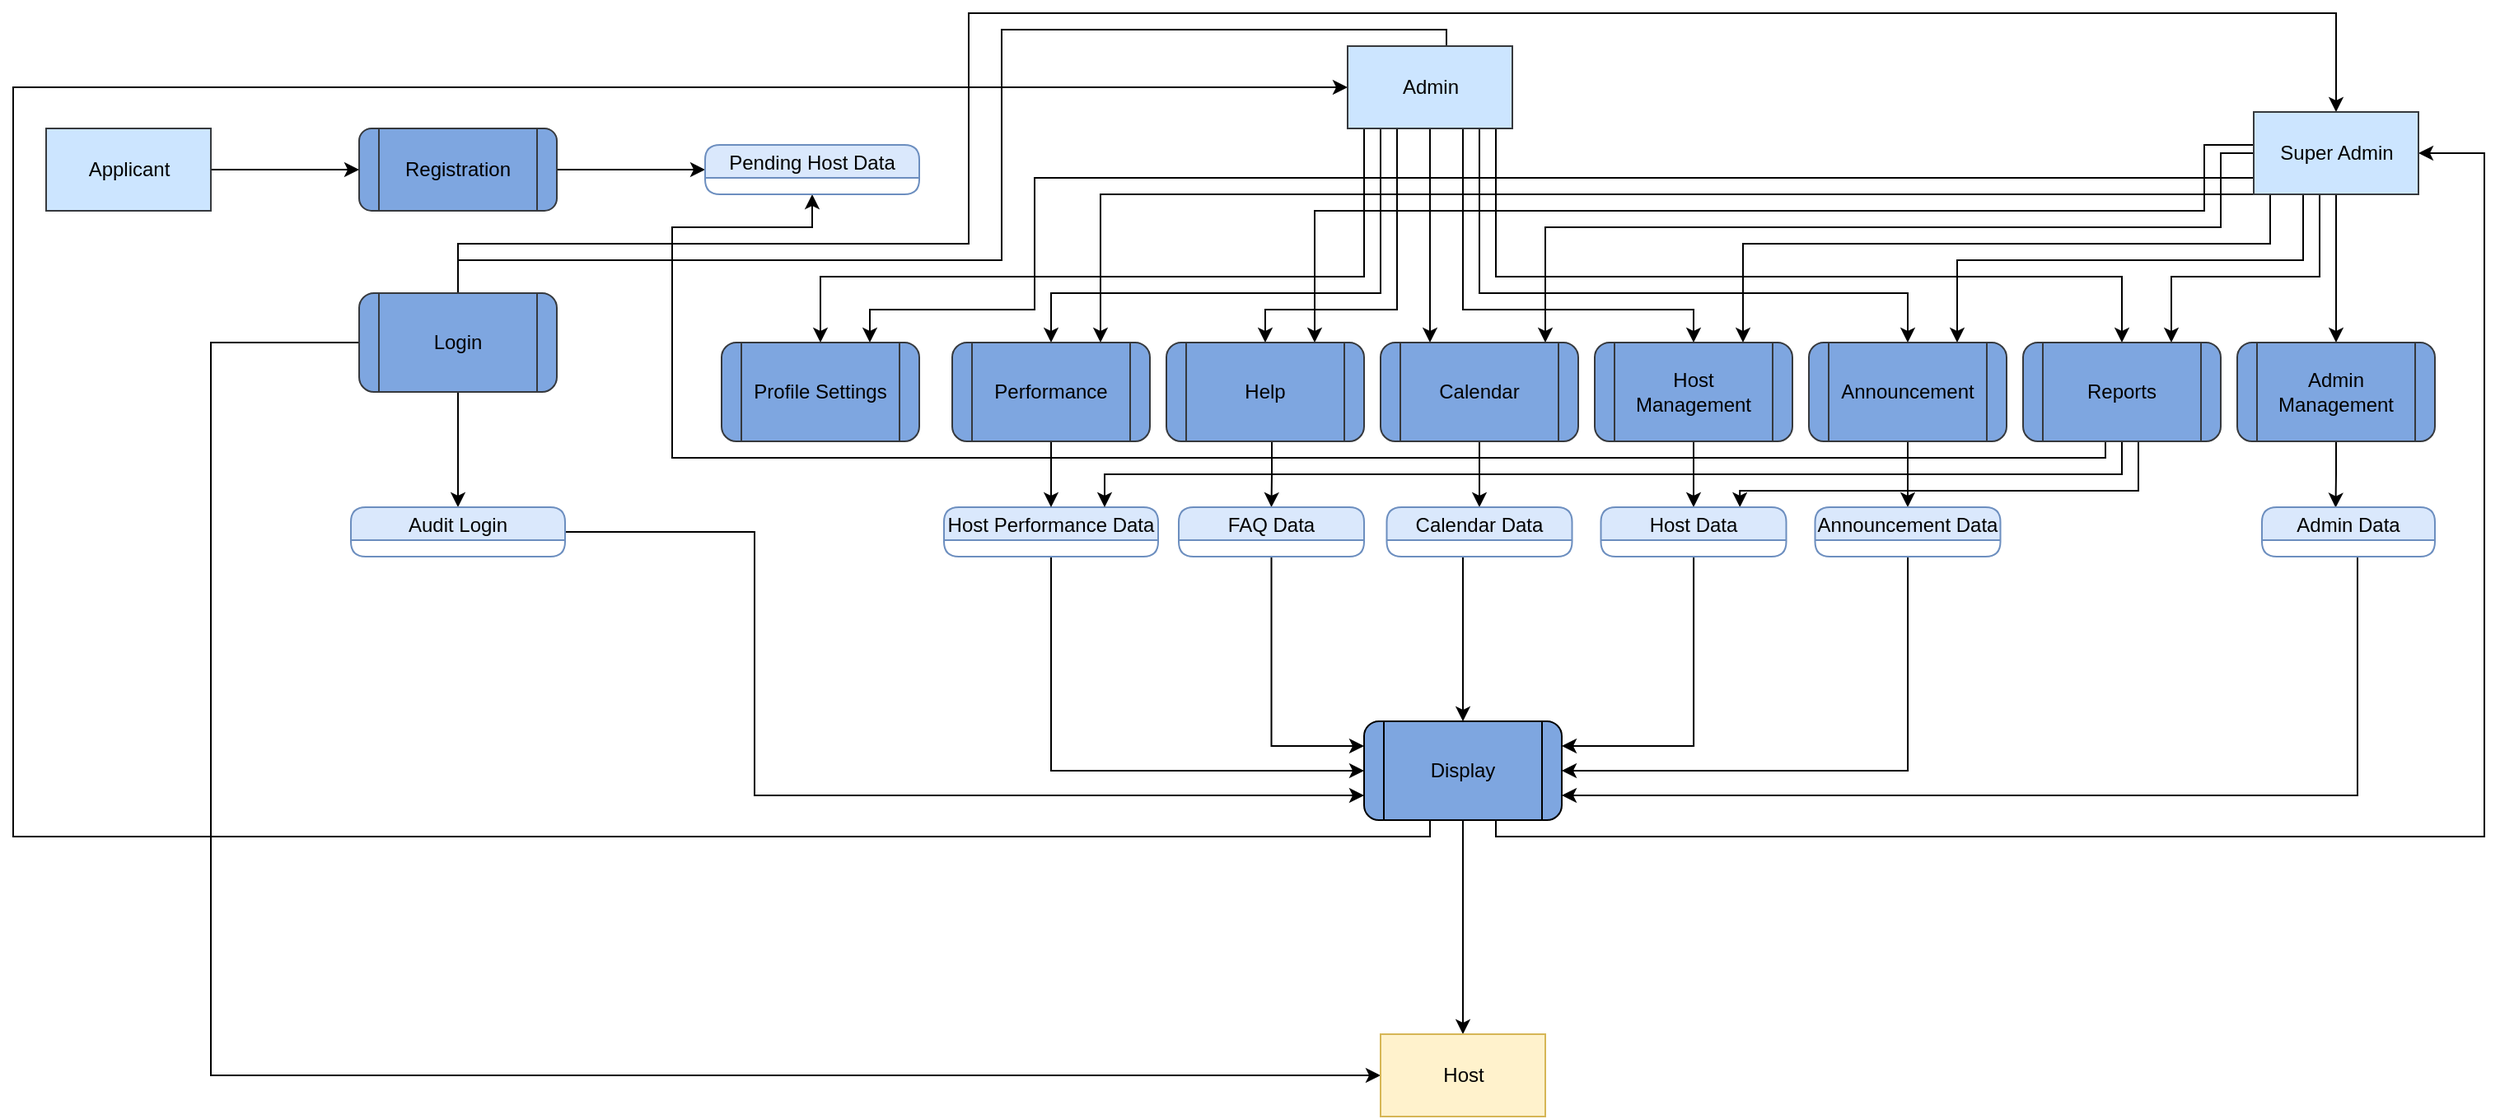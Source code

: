 <mxfile version="20.4.1" type="github">
  <diagram id="y0n-7LMCv3FKrw9qtX-e" name="Page-1">
    <mxGraphModel dx="442" dy="237" grid="1" gridSize="10" guides="1" tooltips="1" connect="1" arrows="1" fold="1" page="1" pageScale="1" pageWidth="1700" pageHeight="1100" math="0" shadow="0">
      <root>
        <mxCell id="0" />
        <mxCell id="1" parent="0" />
        <mxCell id="8VUWCOIowGorcXHwF0OQ-40" style="edgeStyle=orthogonalEdgeStyle;rounded=0;orthogonalLoop=1;jettySize=auto;html=1;entryX=0.5;entryY=0;entryDx=0;entryDy=0;" edge="1" parent="1" source="8VUWCOIowGorcXHwF0OQ-2" target="8VUWCOIowGorcXHwF0OQ-12">
          <mxGeometry relative="1" as="geometry" />
        </mxCell>
        <mxCell id="8VUWCOIowGorcXHwF0OQ-73" style="edgeStyle=orthogonalEdgeStyle;rounded=0;orthogonalLoop=1;jettySize=auto;html=1;entryX=1;entryY=0.5;entryDx=0;entryDy=0;" edge="1" parent="1" source="8VUWCOIowGorcXHwF0OQ-2" target="8VUWCOIowGorcXHwF0OQ-11">
          <mxGeometry relative="1" as="geometry">
            <Array as="points">
              <mxPoint x="920" y="510" />
              <mxPoint x="1520" y="510" />
              <mxPoint x="1520" y="95" />
            </Array>
          </mxGeometry>
        </mxCell>
        <mxCell id="8VUWCOIowGorcXHwF0OQ-75" style="edgeStyle=orthogonalEdgeStyle;rounded=0;orthogonalLoop=1;jettySize=auto;html=1;entryX=0;entryY=0.5;entryDx=0;entryDy=0;" edge="1" parent="1" source="8VUWCOIowGorcXHwF0OQ-2" target="8VUWCOIowGorcXHwF0OQ-10">
          <mxGeometry relative="1" as="geometry">
            <Array as="points">
              <mxPoint x="880" y="510" />
              <mxPoint x="20" y="510" />
              <mxPoint x="20" y="55" />
            </Array>
          </mxGeometry>
        </mxCell>
        <mxCell id="8VUWCOIowGorcXHwF0OQ-2" value="Display" style="shape=process;whiteSpace=wrap;html=1;backgroundOutline=1;rounded=1;fillColor=#7EA6E0;" vertex="1" parent="1">
          <mxGeometry x="840" y="440" width="120" height="60" as="geometry" />
        </mxCell>
        <mxCell id="8VUWCOIowGorcXHwF0OQ-33" style="edgeStyle=orthogonalEdgeStyle;rounded=0;orthogonalLoop=1;jettySize=auto;html=1;entryX=0;entryY=0.5;entryDx=0;entryDy=0;" edge="1" parent="1" source="8VUWCOIowGorcXHwF0OQ-3" target="8VUWCOIowGorcXHwF0OQ-32">
          <mxGeometry relative="1" as="geometry" />
        </mxCell>
        <mxCell id="8VUWCOIowGorcXHwF0OQ-3" value="Registration" style="shape=process;whiteSpace=wrap;html=1;backgroundOutline=1;rounded=1;fillColor=#7EA6E0;strokeColor=#36393d;" vertex="1" parent="1">
          <mxGeometry x="230" y="80" width="120" height="50" as="geometry" />
        </mxCell>
        <mxCell id="8VUWCOIowGorcXHwF0OQ-16" style="edgeStyle=orthogonalEdgeStyle;rounded=0;orthogonalLoop=1;jettySize=auto;html=1;" edge="1" parent="1" source="8VUWCOIowGorcXHwF0OQ-4" target="8VUWCOIowGorcXHwF0OQ-12">
          <mxGeometry relative="1" as="geometry">
            <Array as="points">
              <mxPoint x="140" y="210" />
              <mxPoint x="140" y="655" />
            </Array>
          </mxGeometry>
        </mxCell>
        <mxCell id="8VUWCOIowGorcXHwF0OQ-18" style="edgeStyle=orthogonalEdgeStyle;rounded=0;orthogonalLoop=1;jettySize=auto;html=1;entryX=0.5;entryY=0;entryDx=0;entryDy=0;" edge="1" parent="1" source="8VUWCOIowGorcXHwF0OQ-4" target="8VUWCOIowGorcXHwF0OQ-13">
          <mxGeometry relative="1" as="geometry" />
        </mxCell>
        <mxCell id="8VUWCOIowGorcXHwF0OQ-19" style="edgeStyle=orthogonalEdgeStyle;rounded=0;orthogonalLoop=1;jettySize=auto;html=1;entryX=0.5;entryY=0;entryDx=0;entryDy=0;" edge="1" parent="1" source="8VUWCOIowGorcXHwF0OQ-4" target="8VUWCOIowGorcXHwF0OQ-10">
          <mxGeometry relative="1" as="geometry">
            <Array as="points">
              <mxPoint x="290" y="160" />
              <mxPoint x="620" y="160" />
              <mxPoint x="620" y="20" />
              <mxPoint x="890" y="20" />
              <mxPoint x="890" y="60" />
            </Array>
          </mxGeometry>
        </mxCell>
        <mxCell id="8VUWCOIowGorcXHwF0OQ-21" style="edgeStyle=orthogonalEdgeStyle;rounded=0;orthogonalLoop=1;jettySize=auto;html=1;entryX=0.5;entryY=0;entryDx=0;entryDy=0;" edge="1" parent="1" source="8VUWCOIowGorcXHwF0OQ-4" target="8VUWCOIowGorcXHwF0OQ-11">
          <mxGeometry relative="1" as="geometry">
            <Array as="points">
              <mxPoint x="290" y="150" />
              <mxPoint x="600" y="150" />
              <mxPoint x="600" y="10" />
              <mxPoint x="1430" y="10" />
            </Array>
          </mxGeometry>
        </mxCell>
        <mxCell id="8VUWCOIowGorcXHwF0OQ-4" value="Login " style="shape=process;whiteSpace=wrap;html=1;backgroundOutline=1;rounded=1;fillColor=#7EA6E0;strokeColor=#36393d;" vertex="1" parent="1">
          <mxGeometry x="230" y="180" width="120" height="60" as="geometry" />
        </mxCell>
        <mxCell id="8VUWCOIowGorcXHwF0OQ-51" style="edgeStyle=orthogonalEdgeStyle;rounded=0;orthogonalLoop=1;jettySize=auto;html=1;entryX=0;entryY=0.5;entryDx=0;entryDy=0;" edge="1" parent="1" source="8VUWCOIowGorcXHwF0OQ-5" target="8VUWCOIowGorcXHwF0OQ-2">
          <mxGeometry relative="1" as="geometry">
            <Array as="points">
              <mxPoint x="650" y="470" />
            </Array>
          </mxGeometry>
        </mxCell>
        <mxCell id="8VUWCOIowGorcXHwF0OQ-5" value="Host Performance Data" style="swimlane;fontStyle=0;childLayout=stackLayout;horizontal=1;startSize=20;fillColor=#dae8fc;horizontalStack=0;resizeParent=1;resizeParentMax=0;resizeLast=0;collapsible=0;marginBottom=0;swimlaneFillColor=#ffffff;rounded=1;strokeColor=#6c8ebf;" vertex="1" parent="1">
          <mxGeometry x="585" y="310" width="130" height="30" as="geometry" />
        </mxCell>
        <mxCell id="8VUWCOIowGorcXHwF0OQ-8" style="edgeStyle=orthogonalEdgeStyle;rounded=0;orthogonalLoop=1;jettySize=auto;html=1;entryX=0;entryY=0.5;entryDx=0;entryDy=0;" edge="1" parent="1" source="8VUWCOIowGorcXHwF0OQ-7" target="8VUWCOIowGorcXHwF0OQ-3">
          <mxGeometry relative="1" as="geometry" />
        </mxCell>
        <mxCell id="8VUWCOIowGorcXHwF0OQ-7" value="Applicant" style="html=1;dashed=0;whitespace=wrap;rounded=0;fillColor=#cce5ff;strokeColor=#36393d;" vertex="1" parent="1">
          <mxGeometry x="40" y="80" width="100" height="50" as="geometry" />
        </mxCell>
        <mxCell id="8VUWCOIowGorcXHwF0OQ-41" style="edgeStyle=orthogonalEdgeStyle;rounded=0;orthogonalLoop=1;jettySize=auto;html=1;" edge="1" parent="1" source="8VUWCOIowGorcXHwF0OQ-10" target="8VUWCOIowGorcXHwF0OQ-22">
          <mxGeometry relative="1" as="geometry">
            <Array as="points">
              <mxPoint x="840" y="170" />
              <mxPoint x="510" y="170" />
            </Array>
          </mxGeometry>
        </mxCell>
        <mxCell id="8VUWCOIowGorcXHwF0OQ-42" style="edgeStyle=orthogonalEdgeStyle;rounded=0;orthogonalLoop=1;jettySize=auto;html=1;" edge="1" parent="1" source="8VUWCOIowGorcXHwF0OQ-10" target="8VUWCOIowGorcXHwF0OQ-23">
          <mxGeometry relative="1" as="geometry">
            <Array as="points">
              <mxPoint x="850" y="180" />
              <mxPoint x="650" y="180" />
            </Array>
          </mxGeometry>
        </mxCell>
        <mxCell id="8VUWCOIowGorcXHwF0OQ-43" style="edgeStyle=orthogonalEdgeStyle;rounded=0;orthogonalLoop=1;jettySize=auto;html=1;" edge="1" parent="1" source="8VUWCOIowGorcXHwF0OQ-10" target="8VUWCOIowGorcXHwF0OQ-24">
          <mxGeometry relative="1" as="geometry">
            <Array as="points">
              <mxPoint x="860" y="190" />
              <mxPoint x="780" y="190" />
            </Array>
          </mxGeometry>
        </mxCell>
        <mxCell id="8VUWCOIowGorcXHwF0OQ-44" style="edgeStyle=orthogonalEdgeStyle;rounded=0;orthogonalLoop=1;jettySize=auto;html=1;entryX=0.25;entryY=0;entryDx=0;entryDy=0;" edge="1" parent="1" source="8VUWCOIowGorcXHwF0OQ-10" target="8VUWCOIowGorcXHwF0OQ-25">
          <mxGeometry relative="1" as="geometry">
            <Array as="points" />
          </mxGeometry>
        </mxCell>
        <mxCell id="8VUWCOIowGorcXHwF0OQ-45" style="edgeStyle=orthogonalEdgeStyle;rounded=0;orthogonalLoop=1;jettySize=auto;html=1;entryX=0.5;entryY=0;entryDx=0;entryDy=0;" edge="1" parent="1" source="8VUWCOIowGorcXHwF0OQ-10" target="8VUWCOIowGorcXHwF0OQ-26">
          <mxGeometry relative="1" as="geometry">
            <Array as="points">
              <mxPoint x="900" y="190" />
              <mxPoint x="1040" y="190" />
            </Array>
          </mxGeometry>
        </mxCell>
        <mxCell id="8VUWCOIowGorcXHwF0OQ-46" style="edgeStyle=orthogonalEdgeStyle;rounded=0;orthogonalLoop=1;jettySize=auto;html=1;" edge="1" parent="1" source="8VUWCOIowGorcXHwF0OQ-10" target="8VUWCOIowGorcXHwF0OQ-27">
          <mxGeometry relative="1" as="geometry">
            <Array as="points">
              <mxPoint x="910" y="180" />
              <mxPoint x="1170" y="180" />
            </Array>
          </mxGeometry>
        </mxCell>
        <mxCell id="8VUWCOIowGorcXHwF0OQ-47" style="edgeStyle=orthogonalEdgeStyle;rounded=0;orthogonalLoop=1;jettySize=auto;html=1;" edge="1" parent="1" source="8VUWCOIowGorcXHwF0OQ-10" target="8VUWCOIowGorcXHwF0OQ-28">
          <mxGeometry relative="1" as="geometry">
            <Array as="points">
              <mxPoint x="920" y="170" />
              <mxPoint x="1300" y="170" />
            </Array>
          </mxGeometry>
        </mxCell>
        <mxCell id="8VUWCOIowGorcXHwF0OQ-10" value="Admin" style="html=1;dashed=0;whitespace=wrap;rounded=0;fillColor=#cce5ff;strokeColor=#36393d;" vertex="1" parent="1">
          <mxGeometry x="830" y="30" width="100" height="50" as="geometry" />
        </mxCell>
        <mxCell id="8VUWCOIowGorcXHwF0OQ-49" style="edgeStyle=orthogonalEdgeStyle;rounded=0;orthogonalLoop=1;jettySize=auto;html=1;entryX=0.5;entryY=0;entryDx=0;entryDy=0;" edge="1" parent="1" source="8VUWCOIowGorcXHwF0OQ-11" target="8VUWCOIowGorcXHwF0OQ-31">
          <mxGeometry relative="1" as="geometry">
            <mxPoint x="1430" y="200" as="targetPoint" />
          </mxGeometry>
        </mxCell>
        <mxCell id="8VUWCOIowGorcXHwF0OQ-50" style="edgeStyle=orthogonalEdgeStyle;rounded=0;orthogonalLoop=1;jettySize=auto;html=1;entryX=0.75;entryY=0;entryDx=0;entryDy=0;" edge="1" parent="1" source="8VUWCOIowGorcXHwF0OQ-11" target="8VUWCOIowGorcXHwF0OQ-28">
          <mxGeometry relative="1" as="geometry">
            <Array as="points">
              <mxPoint x="1420" y="170" />
              <mxPoint x="1330" y="170" />
            </Array>
          </mxGeometry>
        </mxCell>
        <mxCell id="8VUWCOIowGorcXHwF0OQ-63" style="edgeStyle=orthogonalEdgeStyle;rounded=0;orthogonalLoop=1;jettySize=auto;html=1;entryX=0.75;entryY=0;entryDx=0;entryDy=0;" edge="1" parent="1" source="8VUWCOIowGorcXHwF0OQ-11" target="8VUWCOIowGorcXHwF0OQ-27">
          <mxGeometry relative="1" as="geometry">
            <Array as="points">
              <mxPoint x="1410" y="160" />
              <mxPoint x="1200" y="160" />
            </Array>
          </mxGeometry>
        </mxCell>
        <mxCell id="8VUWCOIowGorcXHwF0OQ-64" style="edgeStyle=orthogonalEdgeStyle;rounded=0;orthogonalLoop=1;jettySize=auto;html=1;entryX=0.75;entryY=0;entryDx=0;entryDy=0;" edge="1" parent="1" source="8VUWCOIowGorcXHwF0OQ-11" target="8VUWCOIowGorcXHwF0OQ-26">
          <mxGeometry relative="1" as="geometry">
            <Array as="points">
              <mxPoint x="1390" y="150" />
              <mxPoint x="1070" y="150" />
            </Array>
          </mxGeometry>
        </mxCell>
        <mxCell id="8VUWCOIowGorcXHwF0OQ-66" style="edgeStyle=orthogonalEdgeStyle;rounded=0;orthogonalLoop=1;jettySize=auto;html=1;" edge="1" parent="1" source="8VUWCOIowGorcXHwF0OQ-11" target="8VUWCOIowGorcXHwF0OQ-25">
          <mxGeometry relative="1" as="geometry">
            <Array as="points">
              <mxPoint x="1360" y="95" />
              <mxPoint x="1360" y="140" />
              <mxPoint x="950" y="140" />
            </Array>
          </mxGeometry>
        </mxCell>
        <mxCell id="8VUWCOIowGorcXHwF0OQ-67" style="edgeStyle=orthogonalEdgeStyle;rounded=0;orthogonalLoop=1;jettySize=auto;html=1;entryX=0.75;entryY=0;entryDx=0;entryDy=0;" edge="1" parent="1" source="8VUWCOIowGorcXHwF0OQ-11" target="8VUWCOIowGorcXHwF0OQ-24">
          <mxGeometry relative="1" as="geometry">
            <Array as="points">
              <mxPoint x="1350" y="90" />
              <mxPoint x="1350" y="130" />
              <mxPoint x="810" y="130" />
            </Array>
          </mxGeometry>
        </mxCell>
        <mxCell id="8VUWCOIowGorcXHwF0OQ-68" style="edgeStyle=orthogonalEdgeStyle;rounded=0;orthogonalLoop=1;jettySize=auto;html=1;entryX=0.75;entryY=0;entryDx=0;entryDy=0;" edge="1" parent="1" source="8VUWCOIowGorcXHwF0OQ-11" target="8VUWCOIowGorcXHwF0OQ-23">
          <mxGeometry relative="1" as="geometry">
            <mxPoint x="830.0" y="190" as="targetPoint" />
            <Array as="points">
              <mxPoint x="680" y="120" />
            </Array>
          </mxGeometry>
        </mxCell>
        <mxCell id="8VUWCOIowGorcXHwF0OQ-69" style="edgeStyle=orthogonalEdgeStyle;rounded=0;orthogonalLoop=1;jettySize=auto;html=1;entryX=0.75;entryY=0;entryDx=0;entryDy=0;" edge="1" parent="1" source="8VUWCOIowGorcXHwF0OQ-11" target="8VUWCOIowGorcXHwF0OQ-22">
          <mxGeometry relative="1" as="geometry">
            <Array as="points">
              <mxPoint x="640" y="110" />
              <mxPoint x="640" y="190" />
              <mxPoint x="540" y="190" />
            </Array>
          </mxGeometry>
        </mxCell>
        <mxCell id="8VUWCOIowGorcXHwF0OQ-11" value="Super Admin" style="html=1;dashed=0;whitespace=wrap;rounded=0;fillColor=#cce5ff;strokeColor=#36393d;" vertex="1" parent="1">
          <mxGeometry x="1380" y="70" width="100" height="50" as="geometry" />
        </mxCell>
        <mxCell id="8VUWCOIowGorcXHwF0OQ-12" value="Host" style="html=1;dashed=0;whitespace=wrap;rounded=0;fillColor=#fff2cc;strokeColor=#d6b656;" vertex="1" parent="1">
          <mxGeometry x="850" y="630" width="100" height="50" as="geometry" />
        </mxCell>
        <mxCell id="8VUWCOIowGorcXHwF0OQ-76" style="edgeStyle=orthogonalEdgeStyle;rounded=0;orthogonalLoop=1;jettySize=auto;html=1;entryX=0;entryY=0.75;entryDx=0;entryDy=0;" edge="1" parent="1" source="8VUWCOIowGorcXHwF0OQ-13" target="8VUWCOIowGorcXHwF0OQ-2">
          <mxGeometry relative="1" as="geometry">
            <Array as="points">
              <mxPoint x="470" y="325" />
              <mxPoint x="470" y="485" />
            </Array>
          </mxGeometry>
        </mxCell>
        <mxCell id="8VUWCOIowGorcXHwF0OQ-13" value="Audit Login" style="swimlane;fontStyle=0;childLayout=stackLayout;horizontal=1;startSize=20;fillColor=#dae8fc;horizontalStack=0;resizeParent=1;resizeParentMax=0;resizeLast=0;collapsible=0;marginBottom=0;swimlaneFillColor=#ffffff;rounded=1;strokeColor=#6c8ebf;" vertex="1" parent="1">
          <mxGeometry x="225" y="310" width="130" height="30" as="geometry" />
        </mxCell>
        <mxCell id="8VUWCOIowGorcXHwF0OQ-22" value="Profile Settings" style="shape=process;whiteSpace=wrap;html=1;backgroundOutline=1;rounded=1;fillColor=#7EA6E0;strokeColor=#36393d;" vertex="1" parent="1">
          <mxGeometry x="450" y="210" width="120" height="60" as="geometry" />
        </mxCell>
        <mxCell id="8VUWCOIowGorcXHwF0OQ-56" style="edgeStyle=orthogonalEdgeStyle;rounded=0;orthogonalLoop=1;jettySize=auto;html=1;entryX=0.5;entryY=0;entryDx=0;entryDy=0;" edge="1" parent="1" source="8VUWCOIowGorcXHwF0OQ-23" target="8VUWCOIowGorcXHwF0OQ-5">
          <mxGeometry relative="1" as="geometry" />
        </mxCell>
        <mxCell id="8VUWCOIowGorcXHwF0OQ-23" value="Performance" style="shape=process;whiteSpace=wrap;html=1;backgroundOutline=1;rounded=1;fillColor=#7EA6E0;strokeColor=#36393d;" vertex="1" parent="1">
          <mxGeometry x="590" y="210" width="120" height="60" as="geometry" />
        </mxCell>
        <mxCell id="8VUWCOIowGorcXHwF0OQ-57" style="edgeStyle=orthogonalEdgeStyle;rounded=0;orthogonalLoop=1;jettySize=auto;html=1;entryX=0.5;entryY=0;entryDx=0;entryDy=0;" edge="1" parent="1" source="8VUWCOIowGorcXHwF0OQ-24" target="8VUWCOIowGorcXHwF0OQ-38">
          <mxGeometry relative="1" as="geometry">
            <Array as="points">
              <mxPoint x="784" y="290" />
              <mxPoint x="784" y="290" />
            </Array>
          </mxGeometry>
        </mxCell>
        <mxCell id="8VUWCOIowGorcXHwF0OQ-24" value="Help" style="shape=process;whiteSpace=wrap;html=1;backgroundOutline=1;rounded=1;fillColor=#7EA6E0;strokeColor=#36393d;" vertex="1" parent="1">
          <mxGeometry x="720" y="210" width="120" height="60" as="geometry" />
        </mxCell>
        <mxCell id="8VUWCOIowGorcXHwF0OQ-58" style="edgeStyle=orthogonalEdgeStyle;rounded=0;orthogonalLoop=1;jettySize=auto;html=1;entryX=0.5;entryY=0;entryDx=0;entryDy=0;" edge="1" parent="1" source="8VUWCOIowGorcXHwF0OQ-25" target="8VUWCOIowGorcXHwF0OQ-39">
          <mxGeometry relative="1" as="geometry" />
        </mxCell>
        <mxCell id="8VUWCOIowGorcXHwF0OQ-25" value="Calendar" style="shape=process;whiteSpace=wrap;html=1;backgroundOutline=1;rounded=1;fillColor=#7EA6E0;strokeColor=#36393d;" vertex="1" parent="1">
          <mxGeometry x="850" y="210" width="120" height="60" as="geometry" />
        </mxCell>
        <mxCell id="8VUWCOIowGorcXHwF0OQ-59" style="edgeStyle=orthogonalEdgeStyle;rounded=0;orthogonalLoop=1;jettySize=auto;html=1;entryX=0.5;entryY=0;entryDx=0;entryDy=0;" edge="1" parent="1" source="8VUWCOIowGorcXHwF0OQ-26" target="8VUWCOIowGorcXHwF0OQ-37">
          <mxGeometry relative="1" as="geometry" />
        </mxCell>
        <mxCell id="8VUWCOIowGorcXHwF0OQ-26" value="Host Management" style="shape=process;whiteSpace=wrap;html=1;backgroundOutline=1;rounded=1;fillColor=#7EA6E0;strokeColor=#36393d;" vertex="1" parent="1">
          <mxGeometry x="980" y="210" width="120" height="60" as="geometry" />
        </mxCell>
        <mxCell id="8VUWCOIowGorcXHwF0OQ-60" style="edgeStyle=orthogonalEdgeStyle;rounded=0;orthogonalLoop=1;jettySize=auto;html=1;entryX=0.5;entryY=0;entryDx=0;entryDy=0;" edge="1" parent="1" source="8VUWCOIowGorcXHwF0OQ-27" target="8VUWCOIowGorcXHwF0OQ-36">
          <mxGeometry relative="1" as="geometry" />
        </mxCell>
        <mxCell id="8VUWCOIowGorcXHwF0OQ-27" value="Announcement" style="shape=process;whiteSpace=wrap;html=1;backgroundOutline=1;rounded=1;fillColor=#7EA6E0;strokeColor=#36393d;" vertex="1" parent="1">
          <mxGeometry x="1110" y="210" width="120" height="60" as="geometry" />
        </mxCell>
        <mxCell id="8VUWCOIowGorcXHwF0OQ-71" style="edgeStyle=orthogonalEdgeStyle;rounded=0;orthogonalLoop=1;jettySize=auto;html=1;entryX=0.75;entryY=0;entryDx=0;entryDy=0;" edge="1" parent="1" source="8VUWCOIowGorcXHwF0OQ-28" target="8VUWCOIowGorcXHwF0OQ-5">
          <mxGeometry relative="1" as="geometry">
            <Array as="points">
              <mxPoint x="1300" y="290" />
              <mxPoint x="682" y="290" />
            </Array>
          </mxGeometry>
        </mxCell>
        <mxCell id="8VUWCOIowGorcXHwF0OQ-72" style="edgeStyle=orthogonalEdgeStyle;rounded=0;orthogonalLoop=1;jettySize=auto;html=1;entryX=0.75;entryY=0;entryDx=0;entryDy=0;" edge="1" parent="1" source="8VUWCOIowGorcXHwF0OQ-28" target="8VUWCOIowGorcXHwF0OQ-37">
          <mxGeometry relative="1" as="geometry">
            <Array as="points">
              <mxPoint x="1310" y="300" />
              <mxPoint x="1068" y="300" />
            </Array>
          </mxGeometry>
        </mxCell>
        <mxCell id="8VUWCOIowGorcXHwF0OQ-77" style="edgeStyle=orthogonalEdgeStyle;rounded=0;orthogonalLoop=1;jettySize=auto;html=1;entryX=0.5;entryY=1;entryDx=0;entryDy=0;" edge="1" parent="1" source="8VUWCOIowGorcXHwF0OQ-28" target="8VUWCOIowGorcXHwF0OQ-32">
          <mxGeometry relative="1" as="geometry">
            <Array as="points">
              <mxPoint x="1290" y="280" />
              <mxPoint x="420" y="280" />
              <mxPoint x="420" y="140" />
              <mxPoint x="505" y="140" />
            </Array>
          </mxGeometry>
        </mxCell>
        <mxCell id="8VUWCOIowGorcXHwF0OQ-28" value="Reports" style="shape=process;whiteSpace=wrap;html=1;backgroundOutline=1;rounded=1;fillColor=#7EA6E0;strokeColor=#36393d;" vertex="1" parent="1">
          <mxGeometry x="1240" y="210" width="120" height="60" as="geometry" />
        </mxCell>
        <mxCell id="8VUWCOIowGorcXHwF0OQ-78" style="edgeStyle=orthogonalEdgeStyle;rounded=0;orthogonalLoop=1;jettySize=auto;html=1;entryX=0.426;entryY=0.009;entryDx=0;entryDy=0;entryPerimeter=0;" edge="1" parent="1" source="8VUWCOIowGorcXHwF0OQ-31" target="8VUWCOIowGorcXHwF0OQ-35">
          <mxGeometry relative="1" as="geometry" />
        </mxCell>
        <mxCell id="8VUWCOIowGorcXHwF0OQ-31" value="Admin Management" style="shape=process;whiteSpace=wrap;html=1;backgroundOutline=1;rounded=1;fillColor=#7EA6E0;strokeColor=#36393d;" vertex="1" parent="1">
          <mxGeometry x="1370" y="210" width="120" height="60" as="geometry" />
        </mxCell>
        <mxCell id="8VUWCOIowGorcXHwF0OQ-32" value="Pending Host Data" style="swimlane;fontStyle=0;childLayout=stackLayout;horizontal=1;startSize=20;fillColor=#dae8fc;horizontalStack=0;resizeParent=1;resizeParentMax=0;resizeLast=0;collapsible=0;marginBottom=0;swimlaneFillColor=#ffffff;rounded=1;strokeColor=#6c8ebf;" vertex="1" parent="1">
          <mxGeometry x="440" y="90" width="130" height="30" as="geometry" />
        </mxCell>
        <mxCell id="8VUWCOIowGorcXHwF0OQ-62" style="edgeStyle=orthogonalEdgeStyle;rounded=0;orthogonalLoop=1;jettySize=auto;html=1;entryX=1;entryY=0.75;entryDx=0;entryDy=0;" edge="1" parent="1" source="8VUWCOIowGorcXHwF0OQ-35" target="8VUWCOIowGorcXHwF0OQ-2">
          <mxGeometry relative="1" as="geometry">
            <Array as="points">
              <mxPoint x="1443" y="485" />
            </Array>
          </mxGeometry>
        </mxCell>
        <mxCell id="8VUWCOIowGorcXHwF0OQ-35" value="Admin Data" style="swimlane;fontStyle=0;childLayout=stackLayout;horizontal=1;startSize=20;fillColor=#dae8fc;horizontalStack=0;resizeParent=1;resizeParentMax=0;resizeLast=0;collapsible=0;marginBottom=0;swimlaneFillColor=#ffffff;rounded=1;strokeColor=#6c8ebf;" vertex="1" parent="1">
          <mxGeometry x="1385" y="310" width="105" height="30" as="geometry" />
        </mxCell>
        <mxCell id="8VUWCOIowGorcXHwF0OQ-55" style="edgeStyle=orthogonalEdgeStyle;rounded=0;orthogonalLoop=1;jettySize=auto;html=1;entryX=1;entryY=0.5;entryDx=0;entryDy=0;" edge="1" parent="1" source="8VUWCOIowGorcXHwF0OQ-36" target="8VUWCOIowGorcXHwF0OQ-2">
          <mxGeometry relative="1" as="geometry">
            <Array as="points">
              <mxPoint x="1170" y="470" />
            </Array>
          </mxGeometry>
        </mxCell>
        <mxCell id="8VUWCOIowGorcXHwF0OQ-36" value="Announcement Data" style="swimlane;fontStyle=0;childLayout=stackLayout;horizontal=1;startSize=20;fillColor=#dae8fc;horizontalStack=0;resizeParent=1;resizeParentMax=0;resizeLast=0;collapsible=0;marginBottom=0;swimlaneFillColor=#ffffff;rounded=1;strokeColor=#6c8ebf;" vertex="1" parent="1">
          <mxGeometry x="1113.75" y="310" width="112.5" height="30" as="geometry" />
        </mxCell>
        <mxCell id="8VUWCOIowGorcXHwF0OQ-54" style="edgeStyle=orthogonalEdgeStyle;rounded=0;orthogonalLoop=1;jettySize=auto;html=1;entryX=1;entryY=0.25;entryDx=0;entryDy=0;" edge="1" parent="1" source="8VUWCOIowGorcXHwF0OQ-37" target="8VUWCOIowGorcXHwF0OQ-2">
          <mxGeometry relative="1" as="geometry">
            <Array as="points">
              <mxPoint x="1040" y="455" />
            </Array>
          </mxGeometry>
        </mxCell>
        <mxCell id="8VUWCOIowGorcXHwF0OQ-37" value="Host Data" style="swimlane;fontStyle=0;childLayout=stackLayout;horizontal=1;startSize=20;fillColor=#dae8fc;horizontalStack=0;resizeParent=1;resizeParentMax=0;resizeLast=0;collapsible=0;marginBottom=0;swimlaneFillColor=#ffffff;rounded=1;strokeColor=#6c8ebf;" vertex="1" parent="1">
          <mxGeometry x="983.75" y="310" width="112.5" height="30" as="geometry" />
        </mxCell>
        <mxCell id="8VUWCOIowGorcXHwF0OQ-52" style="edgeStyle=orthogonalEdgeStyle;rounded=0;orthogonalLoop=1;jettySize=auto;html=1;entryX=0;entryY=0.25;entryDx=0;entryDy=0;" edge="1" parent="1" source="8VUWCOIowGorcXHwF0OQ-38" target="8VUWCOIowGorcXHwF0OQ-2">
          <mxGeometry relative="1" as="geometry" />
        </mxCell>
        <mxCell id="8VUWCOIowGorcXHwF0OQ-38" value="FAQ Data" style="swimlane;fontStyle=0;childLayout=stackLayout;horizontal=1;startSize=20;fillColor=#dae8fc;horizontalStack=0;resizeParent=1;resizeParentMax=0;resizeLast=0;collapsible=0;marginBottom=0;swimlaneFillColor=#ffffff;rounded=1;strokeColor=#6c8ebf;" vertex="1" parent="1">
          <mxGeometry x="727.5" y="310" width="112.5" height="30" as="geometry" />
        </mxCell>
        <mxCell id="8VUWCOIowGorcXHwF0OQ-53" style="edgeStyle=orthogonalEdgeStyle;rounded=0;orthogonalLoop=1;jettySize=auto;html=1;" edge="1" parent="1" source="8VUWCOIowGorcXHwF0OQ-39" target="8VUWCOIowGorcXHwF0OQ-2">
          <mxGeometry relative="1" as="geometry">
            <Array as="points">
              <mxPoint x="900" y="370" />
              <mxPoint x="900" y="370" />
            </Array>
          </mxGeometry>
        </mxCell>
        <mxCell id="8VUWCOIowGorcXHwF0OQ-39" value="Calendar Data" style="swimlane;fontStyle=0;childLayout=stackLayout;horizontal=1;startSize=20;fillColor=#dae8fc;horizontalStack=0;resizeParent=1;resizeParentMax=0;resizeLast=0;collapsible=0;marginBottom=0;swimlaneFillColor=#ffffff;rounded=1;strokeColor=#6c8ebf;" vertex="1" parent="1">
          <mxGeometry x="853.75" y="310" width="112.5" height="30" as="geometry" />
        </mxCell>
      </root>
    </mxGraphModel>
  </diagram>
</mxfile>
